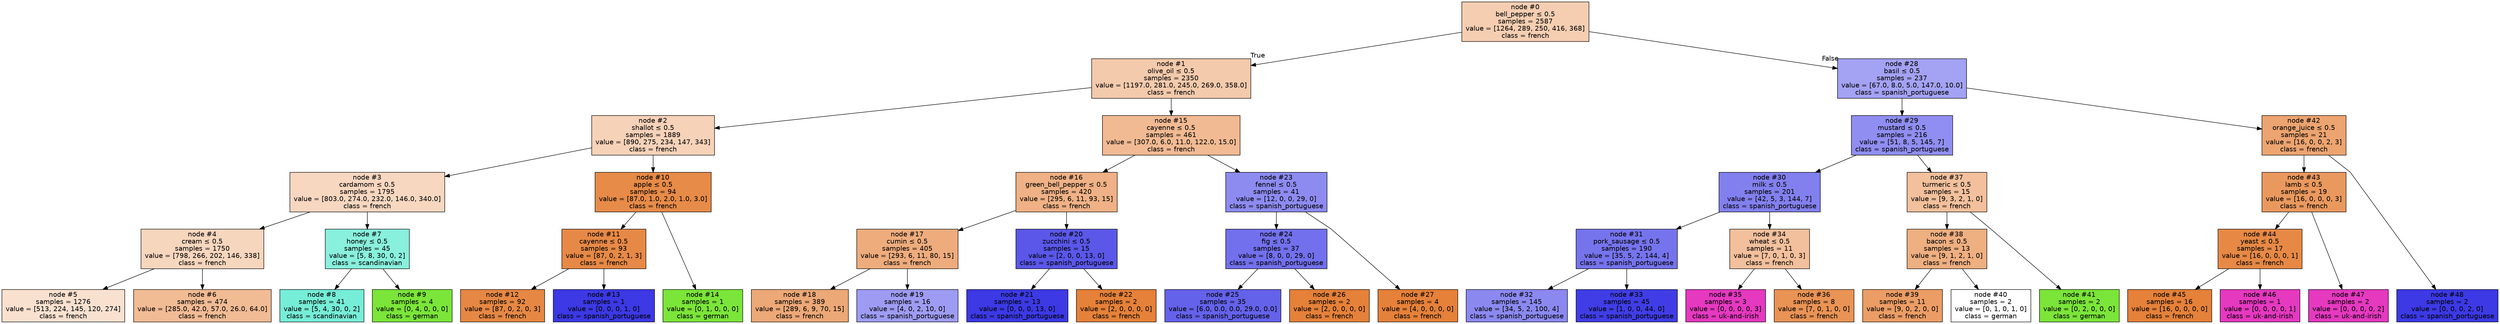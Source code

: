 digraph Tree {
node [shape=box, style="filled", color="black", fontname="helvetica"] ;
graph [ranksep=equally, splines=polyline] ;
edge [fontname="helvetica"] ;
0 [label=<node &#35;0<br/>bell_pepper &le; 0.5<br/>samples = 2587<br/>value = [1264, 289, 250, 416, 368]<br/>class = french>, fillcolor="#f5ceb2"] ;
1 [label=<node &#35;1<br/>olive_oil &le; 0.5<br/>samples = 2350<br/>value = [1197.0, 281.0, 245.0, 269.0, 358.0]<br/>class = french>, fillcolor="#f4caac"] ;
0 -> 1 [labeldistance=2.5, labelangle=45, headlabel="True"] ;
2 [label=<node &#35;2<br/>shallot &le; 0.5<br/>samples = 1889<br/>value = [890, 275, 234, 147, 343]<br/>class = french>, fillcolor="#f6d2b9"] ;
1 -> 2 ;
3 [label=<node &#35;3<br/>cardamom &le; 0.5<br/>samples = 1795<br/>value = [803.0, 274.0, 232.0, 146.0, 340.0]<br/>class = french>, fillcolor="#f7d7c0"] ;
2 -> 3 ;
4 [label=<node &#35;4<br/>cream &le; 0.5<br/>samples = 1750<br/>value = [798, 266, 202, 146, 338]<br/>class = french>, fillcolor="#f7d6be"] ;
3 -> 4 ;
5 [label=<node &#35;5<br/>samples = 1276<br/>value = [513, 224, 145, 120, 274]<br/>class = french>, fillcolor="#f9e1d0"] ;
4 -> 5 ;
6 [label=<node &#35;6<br/>samples = 474<br/>value = [285.0, 42.0, 57.0, 26.0, 64.0]<br/>class = french>, fillcolor="#f1bb94"] ;
4 -> 6 ;
7 [label=<node &#35;7<br/>honey &le; 0.5<br/>samples = 45<br/>value = [5, 8, 30, 0, 2]<br/>class = scandinavian>, fillcolor="#89f0dd"] ;
3 -> 7 ;
8 [label=<node &#35;8<br/>samples = 41<br/>value = [5, 4, 30, 0, 2]<br/>class = scandinavian>, fillcolor="#76edd7"] ;
7 -> 8 ;
9 [label=<node &#35;9<br/>samples = 4<br/>value = [0, 4, 0, 0, 0]<br/>class = german>, fillcolor="#7be539"] ;
7 -> 9 ;
10 [label=<node &#35;10<br/>apple &le; 0.5<br/>samples = 94<br/>value = [87.0, 1.0, 2.0, 1.0, 3.0]<br/>class = french>, fillcolor="#e78b48"] ;
2 -> 10 ;
11 [label=<node &#35;11<br/>cayenne &le; 0.5<br/>samples = 93<br/>value = [87, 0, 2, 1, 3]<br/>class = french>, fillcolor="#e78946"] ;
10 -> 11 ;
12 [label=<node &#35;12<br/>samples = 92<br/>value = [87, 0, 2, 0, 3]<br/>class = french>, fillcolor="#e68844"] ;
11 -> 12 ;
13 [label=<node &#35;13<br/>samples = 1<br/>value = [0, 0, 0, 1, 0]<br/>class = spanish_portuguese>, fillcolor="#3c39e5"] ;
11 -> 13 ;
14 [label=<node &#35;14<br/>samples = 1<br/>value = [0, 1, 0, 0, 0]<br/>class = german>, fillcolor="#7be539"] ;
10 -> 14 ;
15 [label=<node &#35;15<br/>cayenne &le; 0.5<br/>samples = 461<br/>value = [307.0, 6.0, 11.0, 122.0, 15.0]<br/>class = french>, fillcolor="#f1ba93"] ;
1 -> 15 ;
16 [label=<node &#35;16<br/>green_bell_pepper &le; 0.5<br/>samples = 420<br/>value = [295, 6, 11, 93, 15]<br/>class = french>, fillcolor="#efb185"] ;
15 -> 16 ;
17 [label=<node &#35;17<br/>cumin &le; 0.5<br/>samples = 405<br/>value = [293, 6, 11, 80, 15]<br/>class = french>, fillcolor="#eeac7d"] ;
16 -> 17 ;
18 [label=<node &#35;18<br/>samples = 389<br/>value = [289, 6, 9, 70, 15]<br/>class = french>, fillcolor="#eda877"] ;
17 -> 18 ;
19 [label=<node &#35;19<br/>samples = 16<br/>value = [4, 0, 2, 10, 0]<br/>class = spanish_portuguese>, fillcolor="#9e9cf2"] ;
17 -> 19 ;
20 [label=<node &#35;20<br/>zucchini &le; 0.5<br/>samples = 15<br/>value = [2, 0, 0, 13, 0]<br/>class = spanish_portuguese>, fillcolor="#5a57e9"] ;
16 -> 20 ;
21 [label=<node &#35;21<br/>samples = 13<br/>value = [0, 0, 0, 13, 0]<br/>class = spanish_portuguese>, fillcolor="#3c39e5"] ;
20 -> 21 ;
22 [label=<node &#35;22<br/>samples = 2<br/>value = [2, 0, 0, 0, 0]<br/>class = french>, fillcolor="#e58139"] ;
20 -> 22 ;
23 [label=<node &#35;23<br/>fennel &le; 0.5<br/>samples = 41<br/>value = [12, 0, 0, 29, 0]<br/>class = spanish_portuguese>, fillcolor="#8d8bf0"] ;
15 -> 23 ;
24 [label=<node &#35;24<br/>fig &le; 0.5<br/>samples = 37<br/>value = [8, 0, 0, 29, 0]<br/>class = spanish_portuguese>, fillcolor="#7270ec"] ;
23 -> 24 ;
25 [label=<node &#35;25<br/>samples = 35<br/>value = [6.0, 0.0, 0.0, 29.0, 0.0]<br/>class = spanish_portuguese>, fillcolor="#6462ea"] ;
24 -> 25 ;
26 [label=<node &#35;26<br/>samples = 2<br/>value = [2, 0, 0, 0, 0]<br/>class = french>, fillcolor="#e58139"] ;
24 -> 26 ;
27 [label=<node &#35;27<br/>samples = 4<br/>value = [4, 0, 0, 0, 0]<br/>class = french>, fillcolor="#e58139"] ;
23 -> 27 ;
28 [label=<node &#35;28<br/>basil &le; 0.5<br/>samples = 237<br/>value = [67.0, 8.0, 5.0, 147.0, 10.0]<br/>class = spanish_portuguese>, fillcolor="#a3a2f3"] ;
0 -> 28 [labeldistance=2.5, labelangle=-45, headlabel="False"] ;
29 [label=<node &#35;29<br/>mustard &le; 0.5<br/>samples = 216<br/>value = [51, 8, 5, 145, 7]<br/>class = spanish_portuguese>, fillcolor="#908ef0"] ;
28 -> 29 ;
30 [label=<node &#35;30<br/>milk &le; 0.5<br/>samples = 201<br/>value = [42, 5, 3, 144, 7]<br/>class = spanish_portuguese>, fillcolor="#8280ee"] ;
29 -> 30 ;
31 [label=<node &#35;31<br/>pork_sausage &le; 0.5<br/>samples = 190<br/>value = [35, 5, 2, 144, 4]<br/>class = spanish_portuguese>, fillcolor="#7674ed"] ;
30 -> 31 ;
32 [label=<node &#35;32<br/>samples = 145<br/>value = [34, 5, 2, 100, 4]<br/>class = spanish_portuguese>, fillcolor="#8b89f0"] ;
31 -> 32 ;
33 [label=<node &#35;33<br/>samples = 45<br/>value = [1, 0, 0, 44, 0]<br/>class = spanish_portuguese>, fillcolor="#403de6"] ;
31 -> 33 ;
34 [label=<node &#35;34<br/>wheat &le; 0.5<br/>samples = 11<br/>value = [7, 0, 1, 0, 3]<br/>class = french>, fillcolor="#f2c09c"] ;
30 -> 34 ;
35 [label=<node &#35;35<br/>samples = 3<br/>value = [0, 0, 0, 0, 3]<br/>class = uk-and-irish>, fillcolor="#e539c0"] ;
34 -> 35 ;
36 [label=<node &#35;36<br/>samples = 8<br/>value = [7, 0, 1, 0, 0]<br/>class = french>, fillcolor="#e99355"] ;
34 -> 36 ;
37 [label=<node &#35;37<br/>turmeric &le; 0.5<br/>samples = 15<br/>value = [9, 3, 2, 1, 0]<br/>class = french>, fillcolor="#f2c09c"] ;
29 -> 37 ;
38 [label=<node &#35;38<br/>bacon &le; 0.5<br/>samples = 13<br/>value = [9, 1, 2, 1, 0]<br/>class = french>, fillcolor="#eeaf81"] ;
37 -> 38 ;
39 [label=<node &#35;39<br/>samples = 11<br/>value = [9, 0, 2, 0, 0]<br/>class = french>, fillcolor="#eb9d65"] ;
38 -> 39 ;
40 [label=<node &#35;40<br/>samples = 2<br/>value = [0, 1, 0, 1, 0]<br/>class = german>, fillcolor="#ffffff"] ;
38 -> 40 ;
41 [label=<node &#35;41<br/>samples = 2<br/>value = [0, 2, 0, 0, 0]<br/>class = german>, fillcolor="#7be539"] ;
37 -> 41 ;
42 [label=<node &#35;42<br/>orange_juice &le; 0.5<br/>samples = 21<br/>value = [16, 0, 0, 2, 3]<br/>class = french>, fillcolor="#eca470"] ;
28 -> 42 ;
43 [label=<node &#35;43<br/>lamb &le; 0.5<br/>samples = 19<br/>value = [16, 0, 0, 0, 3]<br/>class = french>, fillcolor="#ea995e"] ;
42 -> 43 ;
44 [label=<node &#35;44<br/>yeast &le; 0.5<br/>samples = 17<br/>value = [16, 0, 0, 0, 1]<br/>class = french>, fillcolor="#e78945"] ;
43 -> 44 ;
45 [label=<node &#35;45<br/>samples = 16<br/>value = [16, 0, 0, 0, 0]<br/>class = french>, fillcolor="#e58139"] ;
44 -> 45 ;
46 [label=<node &#35;46<br/>samples = 1<br/>value = [0, 0, 0, 0, 1]<br/>class = uk-and-irish>, fillcolor="#e539c0"] ;
44 -> 46 ;
47 [label=<node &#35;47<br/>samples = 2<br/>value = [0, 0, 0, 0, 2]<br/>class = uk-and-irish>, fillcolor="#e539c0"] ;
43 -> 47 ;
48 [label=<node &#35;48<br/>samples = 2<br/>value = [0, 0, 0, 2, 0]<br/>class = spanish_portuguese>, fillcolor="#3c39e5"] ;
42 -> 48 ;
{rank=same ; 0} ;
{rank=same ; 1; 28} ;
{rank=same ; 2; 15; 29; 42} ;
{rank=same ; 3; 10; 16; 23; 30; 37; 43} ;
{rank=same ; 4; 7; 11; 17; 20; 24; 31; 34; 38; 44} ;
{rank=same ; 5; 6; 8; 9; 12; 13; 14; 18; 19; 21; 22; 25; 26; 27; 32; 33; 35; 36; 39; 40; 41; 45; 46; 47; 48} ;
}